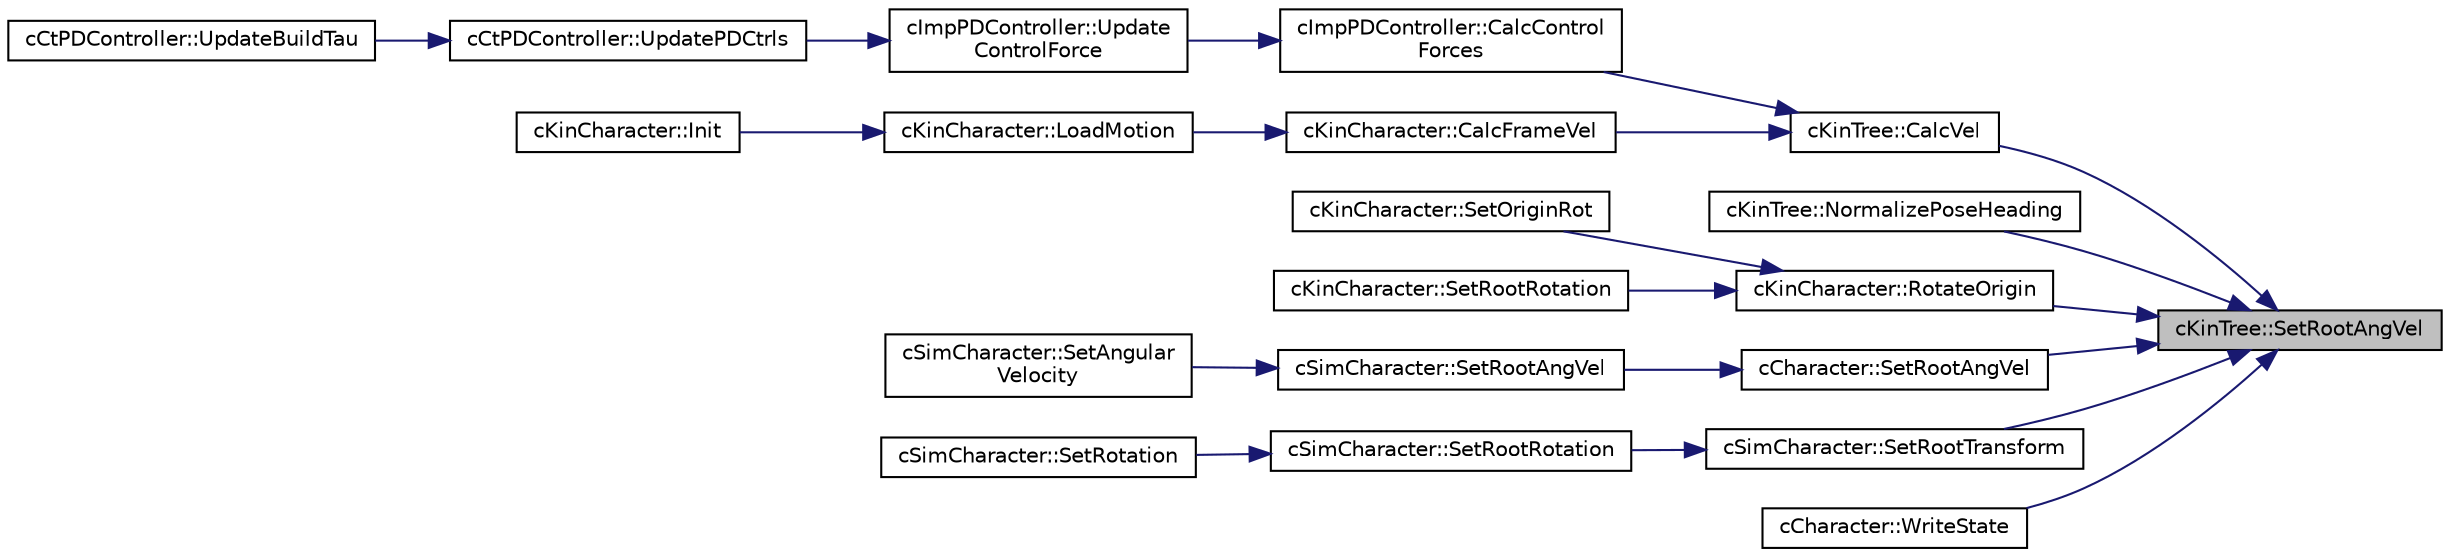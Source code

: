 digraph "cKinTree::SetRootAngVel"
{
 // LATEX_PDF_SIZE
  edge [fontname="Helvetica",fontsize="10",labelfontname="Helvetica",labelfontsize="10"];
  node [fontname="Helvetica",fontsize="10",shape=record];
  rankdir="RL";
  Node1 [label="cKinTree::SetRootAngVel",height=0.2,width=0.4,color="black", fillcolor="grey75", style="filled", fontcolor="black",tooltip=" "];
  Node1 -> Node2 [dir="back",color="midnightblue",fontsize="10",style="solid",fontname="Helvetica"];
  Node2 [label="cKinTree::CalcVel",height=0.2,width=0.4,color="black", fillcolor="white", style="filled",URL="$classc_kin_tree.html#a471e9507d575df28b54aee7609c5fe64",tooltip=" "];
  Node2 -> Node3 [dir="back",color="midnightblue",fontsize="10",style="solid",fontname="Helvetica"];
  Node3 [label="cImpPDController::CalcControl\lForces",height=0.2,width=0.4,color="black", fillcolor="white", style="filled",URL="$classc_imp_p_d_controller.html#ad842a2f1c8e4fcc041e5e5c92251711f",tooltip=" "];
  Node3 -> Node4 [dir="back",color="midnightblue",fontsize="10",style="solid",fontname="Helvetica"];
  Node4 [label="cImpPDController::Update\lControlForce",height=0.2,width=0.4,color="black", fillcolor="white", style="filled",URL="$classc_imp_p_d_controller.html#a1720b102b3336b93c5d09d6740492eec",tooltip=" "];
  Node4 -> Node5 [dir="back",color="midnightblue",fontsize="10",style="solid",fontname="Helvetica"];
  Node5 [label="cCtPDController::UpdatePDCtrls",height=0.2,width=0.4,color="black", fillcolor="white", style="filled",URL="$classc_ct_p_d_controller.html#a6125968b7f2f754ff772124f23ad6298",tooltip=" "];
  Node5 -> Node6 [dir="back",color="midnightblue",fontsize="10",style="solid",fontname="Helvetica"];
  Node6 [label="cCtPDController::UpdateBuildTau",height=0.2,width=0.4,color="black", fillcolor="white", style="filled",URL="$classc_ct_p_d_controller.html#a60b43d5fabd5bd4f6d9528f09115e11d",tooltip=" "];
  Node2 -> Node7 [dir="back",color="midnightblue",fontsize="10",style="solid",fontname="Helvetica"];
  Node7 [label="cKinCharacter::CalcFrameVel",height=0.2,width=0.4,color="black", fillcolor="white", style="filled",URL="$classc_kin_character.html#ad04e0843ae930cf723578a1ca6e74aa7",tooltip=" "];
  Node7 -> Node8 [dir="back",color="midnightblue",fontsize="10",style="solid",fontname="Helvetica"];
  Node8 [label="cKinCharacter::LoadMotion",height=0.2,width=0.4,color="black", fillcolor="white", style="filled",URL="$classc_kin_character.html#aadfb26f290511a722fa701f7cf134845",tooltip=" "];
  Node8 -> Node9 [dir="back",color="midnightblue",fontsize="10",style="solid",fontname="Helvetica"];
  Node9 [label="cKinCharacter::Init",height=0.2,width=0.4,color="black", fillcolor="white", style="filled",URL="$classc_kin_character.html#a8aae2e1ec2b7b0fcdfc9b6ee2b4df4b7",tooltip=" "];
  Node1 -> Node10 [dir="back",color="midnightblue",fontsize="10",style="solid",fontname="Helvetica"];
  Node10 [label="cKinTree::NormalizePoseHeading",height=0.2,width=0.4,color="black", fillcolor="white", style="filled",URL="$classc_kin_tree.html#a209a5b37651e2d0feac9fa2fc6898141",tooltip=" "];
  Node1 -> Node11 [dir="back",color="midnightblue",fontsize="10",style="solid",fontname="Helvetica"];
  Node11 [label="cKinCharacter::RotateOrigin",height=0.2,width=0.4,color="black", fillcolor="white", style="filled",URL="$classc_kin_character.html#a8cb5e37dc7cd53d8c30ff3b39c7fd7a2",tooltip=" "];
  Node11 -> Node12 [dir="back",color="midnightblue",fontsize="10",style="solid",fontname="Helvetica"];
  Node12 [label="cKinCharacter::SetOriginRot",height=0.2,width=0.4,color="black", fillcolor="white", style="filled",URL="$classc_kin_character.html#ad813d46794d0477c73e1348ec050b8eb",tooltip=" "];
  Node11 -> Node13 [dir="back",color="midnightblue",fontsize="10",style="solid",fontname="Helvetica"];
  Node13 [label="cKinCharacter::SetRootRotation",height=0.2,width=0.4,color="black", fillcolor="white", style="filled",URL="$classc_kin_character.html#a0900fdb932506182dfe7d6b84b77d668",tooltip=" "];
  Node1 -> Node14 [dir="back",color="midnightblue",fontsize="10",style="solid",fontname="Helvetica"];
  Node14 [label="cCharacter::SetRootAngVel",height=0.2,width=0.4,color="black", fillcolor="white", style="filled",URL="$classc_character.html#af195cfe9c15769c1867108ac91eaea02",tooltip=" "];
  Node14 -> Node15 [dir="back",color="midnightblue",fontsize="10",style="solid",fontname="Helvetica"];
  Node15 [label="cSimCharacter::SetRootAngVel",height=0.2,width=0.4,color="black", fillcolor="white", style="filled",URL="$classc_sim_character.html#a5ade3fe681187af471aef8e4d1dbe7db",tooltip=" "];
  Node15 -> Node16 [dir="back",color="midnightblue",fontsize="10",style="solid",fontname="Helvetica"];
  Node16 [label="cSimCharacter::SetAngular\lVelocity",height=0.2,width=0.4,color="black", fillcolor="white", style="filled",URL="$classc_sim_character.html#a2ae1e26b6566e6b403208b5c150fcae0",tooltip=" "];
  Node1 -> Node17 [dir="back",color="midnightblue",fontsize="10",style="solid",fontname="Helvetica"];
  Node17 [label="cSimCharacter::SetRootTransform",height=0.2,width=0.4,color="black", fillcolor="white", style="filled",URL="$classc_sim_character.html#a615ae95d65aaf5991be40b41a2f3a89d",tooltip=" "];
  Node17 -> Node18 [dir="back",color="midnightblue",fontsize="10",style="solid",fontname="Helvetica"];
  Node18 [label="cSimCharacter::SetRootRotation",height=0.2,width=0.4,color="black", fillcolor="white", style="filled",URL="$classc_sim_character.html#a1a3707aa881b23e81ef49b86e04c9c76",tooltip=" "];
  Node18 -> Node19 [dir="back",color="midnightblue",fontsize="10",style="solid",fontname="Helvetica"];
  Node19 [label="cSimCharacter::SetRotation",height=0.2,width=0.4,color="black", fillcolor="white", style="filled",URL="$classc_sim_character.html#aa7df1c97b10f864b3a4d4c0e8ef767de",tooltip=" "];
  Node1 -> Node20 [dir="back",color="midnightblue",fontsize="10",style="solid",fontname="Helvetica"];
  Node20 [label="cCharacter::WriteState",height=0.2,width=0.4,color="black", fillcolor="white", style="filled",URL="$classc_character.html#ab263df83b763b966a1583ce8785ba010",tooltip=" "];
}
